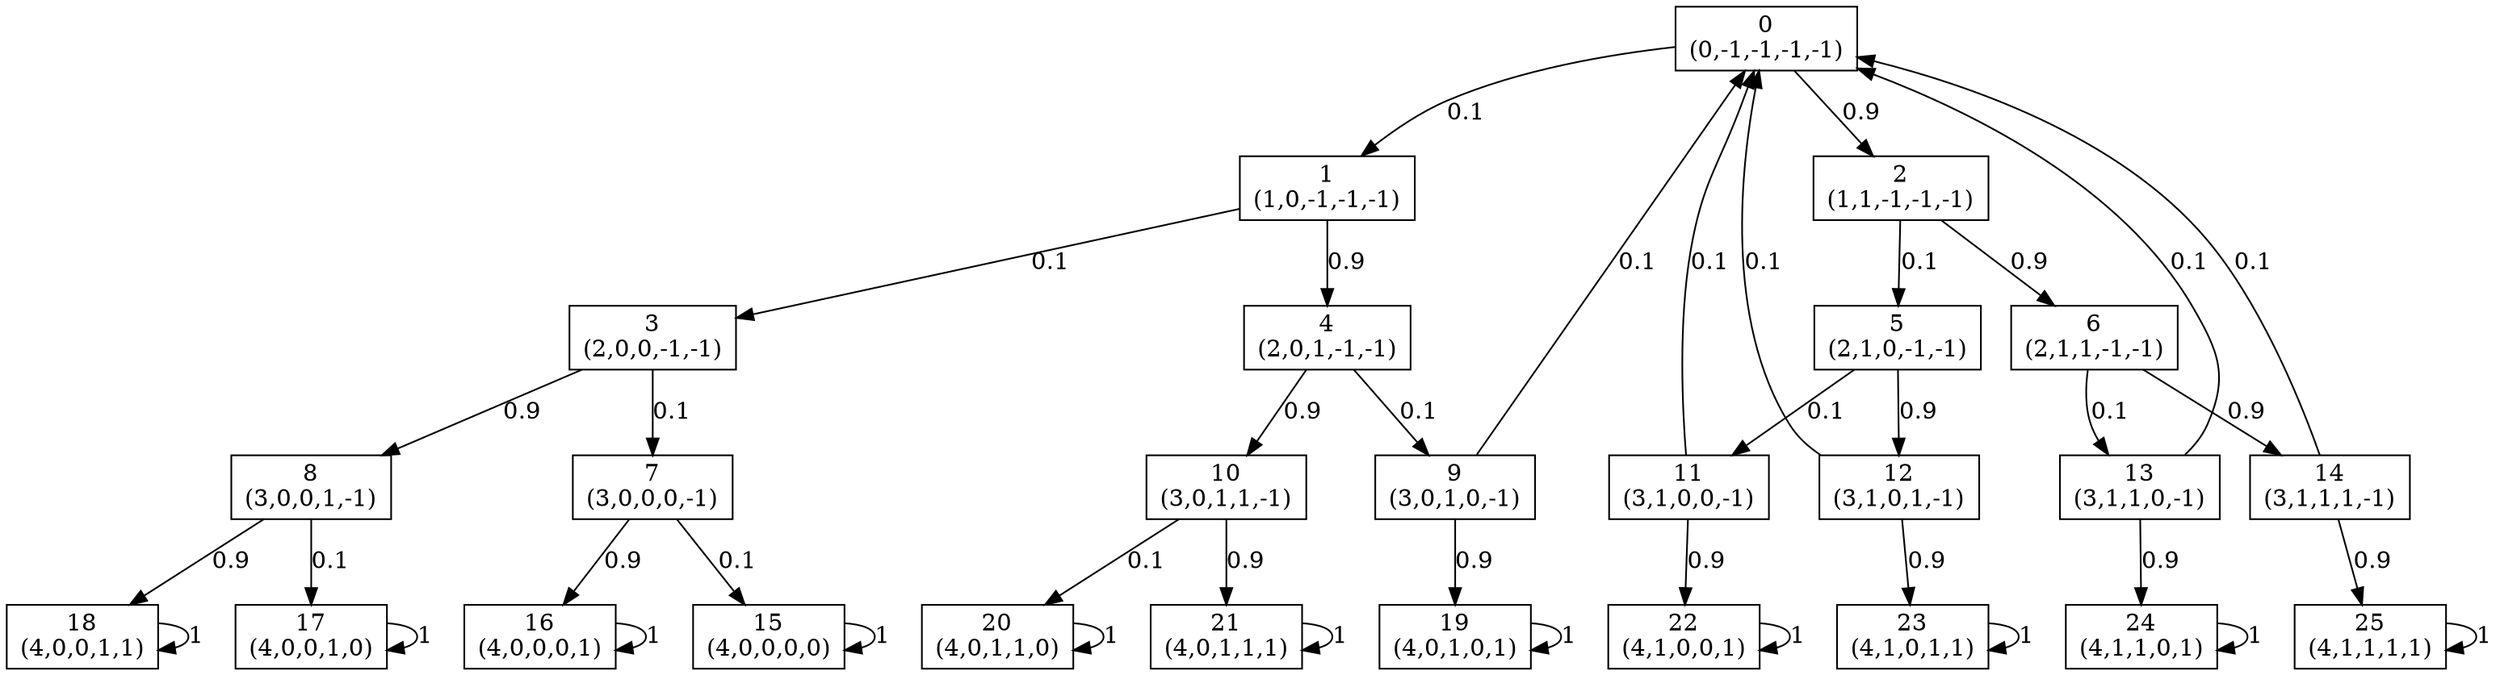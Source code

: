 digraph P {
node [shape=box];
0 -> 1 [ label="0.1" ];
0 -> 2 [ label="0.9" ];
1 -> 3 [ label="0.1" ];
1 -> 4 [ label="0.9" ];
2 -> 5 [ label="0.1" ];
2 -> 6 [ label="0.9" ];
3 -> 7 [ label="0.1" ];
3 -> 8 [ label="0.9" ];
4 -> 9 [ label="0.1" ];
4 -> 10 [ label="0.9" ];
5 -> 11 [ label="0.1" ];
5 -> 12 [ label="0.9" ];
6 -> 13 [ label="0.1" ];
6 -> 14 [ label="0.9" ];
7 -> 15 [ label="0.1" ];
7 -> 16 [ label="0.9" ];
8 -> 17 [ label="0.1" ];
8 -> 18 [ label="0.9" ];
9 -> 0 [ label="0.1" ];
9 -> 19 [ label="0.9" ];
10 -> 20 [ label="0.1" ];
10 -> 21 [ label="0.9" ];
11 -> 0 [ label="0.1" ];
11 -> 22 [ label="0.9" ];
12 -> 0 [ label="0.1" ];
12 -> 23 [ label="0.9" ];
13 -> 0 [ label="0.1" ];
13 -> 24 [ label="0.9" ];
14 -> 0 [ label="0.1" ];
14 -> 25 [ label="0.9" ];
15 -> 15 [ label="1" ];
16 -> 16 [ label="1" ];
17 -> 17 [ label="1" ];
18 -> 18 [ label="1" ];
19 -> 19 [ label="1" ];
20 -> 20 [ label="1" ];
21 -> 21 [ label="1" ];
22 -> 22 [ label="1" ];
23 -> 23 [ label="1" ];
24 -> 24 [ label="1" ];
25 -> 25 [ label="1" ];
0 [label="0\n(0,-1,-1,-1,-1)"];
1 [label="1\n(1,0,-1,-1,-1)"];
2 [label="2\n(1,1,-1,-1,-1)"];
3 [label="3\n(2,0,0,-1,-1)"];
4 [label="4\n(2,0,1,-1,-1)"];
5 [label="5\n(2,1,0,-1,-1)"];
6 [label="6\n(2,1,1,-1,-1)"];
7 [label="7\n(3,0,0,0,-1)"];
8 [label="8\n(3,0,0,1,-1)"];
9 [label="9\n(3,0,1,0,-1)"];
10 [label="10\n(3,0,1,1,-1)"];
11 [label="11\n(3,1,0,0,-1)"];
12 [label="12\n(3,1,0,1,-1)"];
13 [label="13\n(3,1,1,0,-1)"];
14 [label="14\n(3,1,1,1,-1)"];
15 [label="15\n(4,0,0,0,0)"];
16 [label="16\n(4,0,0,0,1)"];
17 [label="17\n(4,0,0,1,0)"];
18 [label="18\n(4,0,0,1,1)"];
19 [label="19\n(4,0,1,0,1)"];
20 [label="20\n(4,0,1,1,0)"];
21 [label="21\n(4,0,1,1,1)"];
22 [label="22\n(4,1,0,0,1)"];
23 [label="23\n(4,1,0,1,1)"];
24 [label="24\n(4,1,1,0,1)"];
25 [label="25\n(4,1,1,1,1)"];
}
